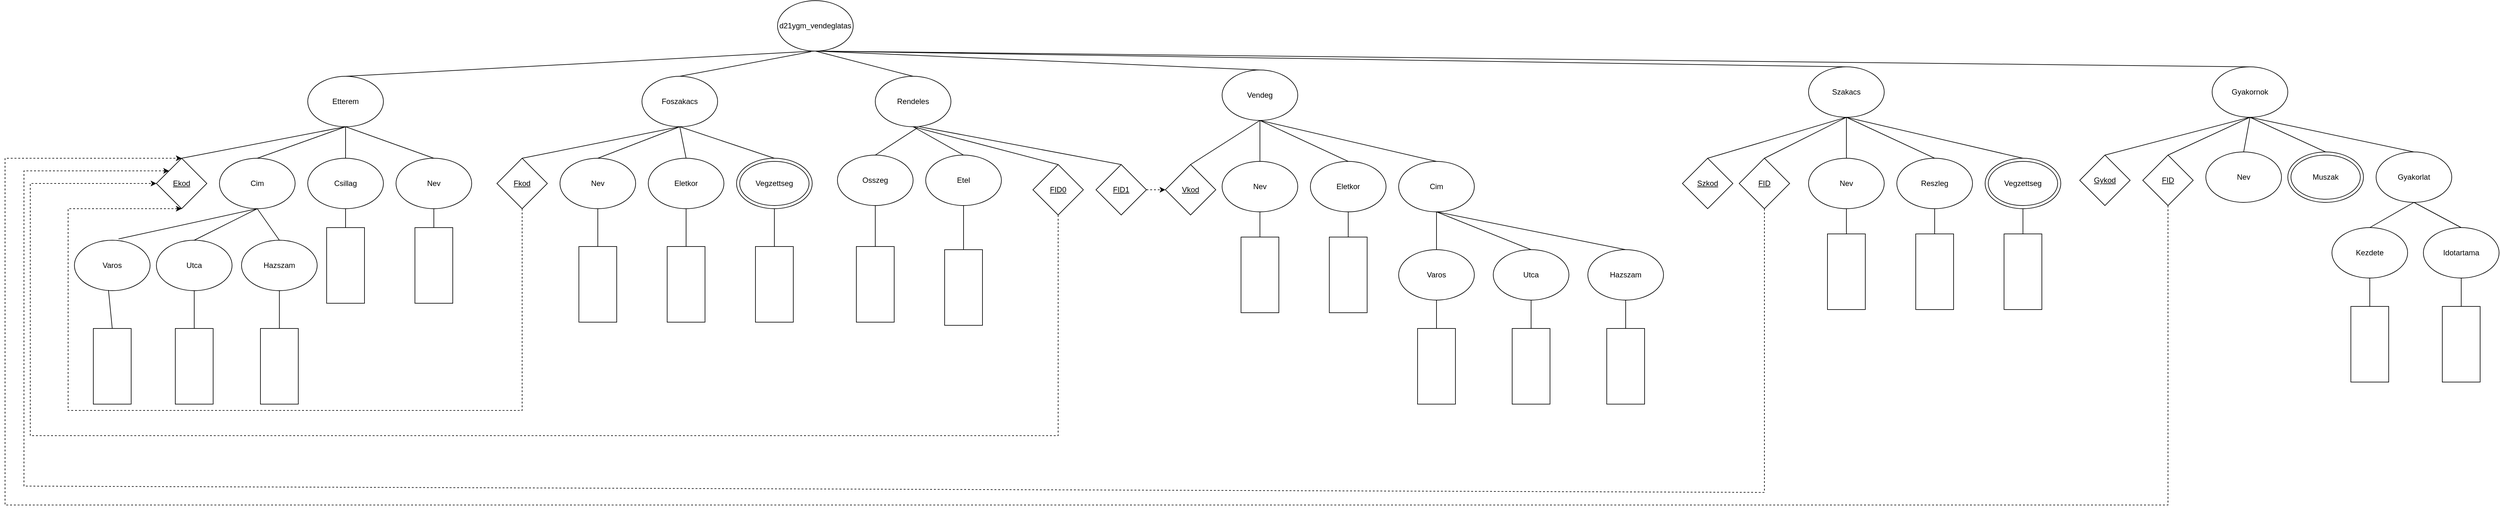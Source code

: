 <mxfile version="24.7.17">
  <diagram name="Page-1" id="-hGOwqBqokCXOAj7poSy">
    <mxGraphModel dx="3134" dy="790" grid="1" gridSize="10" guides="1" tooltips="1" connect="1" arrows="1" fold="1" page="1" pageScale="1" pageWidth="850" pageHeight="1100" math="0" shadow="0">
      <root>
        <mxCell id="0" />
        <mxCell id="1" parent="0" />
        <mxCell id="uE_kpz3LwTCmRZbU6Pz5-1" value="d21ygm_vendeglatas" style="ellipse;whiteSpace=wrap;html=1;" parent="1" vertex="1">
          <mxGeometry x="365" y="120" width="120" height="80" as="geometry" />
        </mxCell>
        <mxCell id="uE_kpz3LwTCmRZbU6Pz5-2" value="Etterem" style="ellipse;whiteSpace=wrap;html=1;" parent="1" vertex="1">
          <mxGeometry x="-380" y="240" width="120" height="80" as="geometry" />
        </mxCell>
        <mxCell id="uE_kpz3LwTCmRZbU6Pz5-3" value="Foszakacs" style="ellipse;whiteSpace=wrap;html=1;" parent="1" vertex="1">
          <mxGeometry x="150" y="240" width="120" height="80" as="geometry" />
        </mxCell>
        <mxCell id="uE_kpz3LwTCmRZbU6Pz5-4" value="Nev" style="ellipse;whiteSpace=wrap;html=1;" parent="1" vertex="1">
          <mxGeometry x="20" y="370" width="120" height="80" as="geometry" />
        </mxCell>
        <mxCell id="uE_kpz3LwTCmRZbU6Pz5-5" value="Eletkor" style="ellipse;whiteSpace=wrap;html=1;" parent="1" vertex="1">
          <mxGeometry x="160" y="370" width="120" height="80" as="geometry" />
        </mxCell>
        <mxCell id="uE_kpz3LwTCmRZbU6Pz5-6" value="" style="ellipse;whiteSpace=wrap;html=1;" parent="1" vertex="1">
          <mxGeometry x="300" y="370" width="120" height="80" as="geometry" />
        </mxCell>
        <mxCell id="uE_kpz3LwTCmRZbU6Pz5-7" value="&lt;div&gt;Fkod&lt;/div&gt;" style="rhombus;whiteSpace=wrap;html=1;fontStyle=4" parent="1" vertex="1">
          <mxGeometry x="-80" y="370" width="80" height="80" as="geometry" />
        </mxCell>
        <mxCell id="uE_kpz3LwTCmRZbU6Pz5-8" value="Vegzettseg" style="ellipse;whiteSpace=wrap;html=1;" parent="1" vertex="1">
          <mxGeometry x="305" y="375" width="110" height="70" as="geometry" />
        </mxCell>
        <mxCell id="uE_kpz3LwTCmRZbU6Pz5-10" value="" style="rounded=0;whiteSpace=wrap;html=1;direction=south;" parent="1" vertex="1">
          <mxGeometry x="50" y="510" width="60" height="120" as="geometry" />
        </mxCell>
        <mxCell id="uE_kpz3LwTCmRZbU6Pz5-11" value="" style="rounded=0;whiteSpace=wrap;html=1;direction=south;" parent="1" vertex="1">
          <mxGeometry x="190" y="510" width="60" height="120" as="geometry" />
        </mxCell>
        <mxCell id="uE_kpz3LwTCmRZbU6Pz5-12" value="" style="rounded=0;whiteSpace=wrap;html=1;direction=south;" parent="1" vertex="1">
          <mxGeometry x="330" y="510" width="60" height="120" as="geometry" />
        </mxCell>
        <mxCell id="uE_kpz3LwTCmRZbU6Pz5-13" value="Rendeles" style="ellipse;whiteSpace=wrap;html=1;" parent="1" vertex="1">
          <mxGeometry x="520" y="240" width="120" height="80" as="geometry" />
        </mxCell>
        <mxCell id="uE_kpz3LwTCmRZbU6Pz5-14" value="Osszeg" style="ellipse;whiteSpace=wrap;html=1;" parent="1" vertex="1">
          <mxGeometry x="460" y="365" width="120" height="80" as="geometry" />
        </mxCell>
        <mxCell id="uE_kpz3LwTCmRZbU6Pz5-15" value="FID0" style="rhombus;whiteSpace=wrap;html=1;fontStyle=4" parent="1" vertex="1">
          <mxGeometry x="770" y="380" width="80" height="80" as="geometry" />
        </mxCell>
        <mxCell id="uE_kpz3LwTCmRZbU6Pz5-16" value="FID1" style="rhombus;whiteSpace=wrap;html=1;fontStyle=4" parent="1" vertex="1">
          <mxGeometry x="870" y="380" width="80" height="80" as="geometry" />
        </mxCell>
        <mxCell id="uE_kpz3LwTCmRZbU6Pz5-17" value="Etel" style="ellipse;whiteSpace=wrap;html=1;" parent="1" vertex="1">
          <mxGeometry x="600" y="365" width="120" height="80" as="geometry" />
        </mxCell>
        <mxCell id="uE_kpz3LwTCmRZbU6Pz5-18" value="Vendeg" style="ellipse;whiteSpace=wrap;html=1;" parent="1" vertex="1">
          <mxGeometry x="1070" y="230" width="120" height="80" as="geometry" />
        </mxCell>
        <mxCell id="uE_kpz3LwTCmRZbU6Pz5-19" value="" style="rounded=0;whiteSpace=wrap;html=1;direction=south;" parent="1" vertex="1">
          <mxGeometry x="490" y="510" width="60" height="120" as="geometry" />
        </mxCell>
        <mxCell id="uE_kpz3LwTCmRZbU6Pz5-20" value="" style="rounded=0;whiteSpace=wrap;html=1;direction=south;" parent="1" vertex="1">
          <mxGeometry x="630" y="515" width="60" height="120" as="geometry" />
        </mxCell>
        <mxCell id="uE_kpz3LwTCmRZbU6Pz5-21" value="Nev" style="ellipse;whiteSpace=wrap;html=1;" parent="1" vertex="1">
          <mxGeometry x="-240" y="370" width="120" height="80" as="geometry" />
        </mxCell>
        <mxCell id="uE_kpz3LwTCmRZbU6Pz5-22" value="Csillag" style="ellipse;whiteSpace=wrap;html=1;" parent="1" vertex="1">
          <mxGeometry x="-380" y="370" width="120" height="80" as="geometry" />
        </mxCell>
        <mxCell id="uE_kpz3LwTCmRZbU6Pz5-23" value="Cim" style="ellipse;whiteSpace=wrap;html=1;" parent="1" vertex="1">
          <mxGeometry x="-520" y="370" width="120" height="80" as="geometry" />
        </mxCell>
        <mxCell id="uE_kpz3LwTCmRZbU6Pz5-25" value="Ekod" style="rhombus;whiteSpace=wrap;html=1;fontStyle=4" parent="1" vertex="1">
          <mxGeometry x="-620" y="370" width="80" height="80" as="geometry" />
        </mxCell>
        <mxCell id="uE_kpz3LwTCmRZbU6Pz5-26" value="" style="rounded=0;whiteSpace=wrap;html=1;direction=south;" parent="1" vertex="1">
          <mxGeometry x="-210" y="480" width="60" height="120" as="geometry" />
        </mxCell>
        <mxCell id="uE_kpz3LwTCmRZbU6Pz5-27" value="" style="rounded=0;whiteSpace=wrap;html=1;direction=south;" parent="1" vertex="1">
          <mxGeometry x="-350" y="480" width="60" height="120" as="geometry" />
        </mxCell>
        <mxCell id="uE_kpz3LwTCmRZbU6Pz5-28" value="Varos" style="ellipse;whiteSpace=wrap;html=1;" parent="1" vertex="1">
          <mxGeometry x="-750" y="500" width="120" height="80" as="geometry" />
        </mxCell>
        <mxCell id="uE_kpz3LwTCmRZbU6Pz5-29" value="Utca" style="ellipse;whiteSpace=wrap;html=1;" parent="1" vertex="1">
          <mxGeometry x="-620" y="500" width="120" height="80" as="geometry" />
        </mxCell>
        <mxCell id="uE_kpz3LwTCmRZbU6Pz5-30" value="Hazszam" style="ellipse;whiteSpace=wrap;html=1;" parent="1" vertex="1">
          <mxGeometry x="-485" y="500" width="120" height="80" as="geometry" />
        </mxCell>
        <mxCell id="uE_kpz3LwTCmRZbU6Pz5-31" value="" style="rounded=0;whiteSpace=wrap;html=1;direction=south;" parent="1" vertex="1">
          <mxGeometry x="-720" y="640" width="60" height="120" as="geometry" />
        </mxCell>
        <mxCell id="uE_kpz3LwTCmRZbU6Pz5-32" value="" style="rounded=0;whiteSpace=wrap;html=1;direction=south;" parent="1" vertex="1">
          <mxGeometry x="-590" y="640" width="60" height="120" as="geometry" />
        </mxCell>
        <mxCell id="uE_kpz3LwTCmRZbU6Pz5-33" value="" style="rounded=0;whiteSpace=wrap;html=1;direction=south;" parent="1" vertex="1">
          <mxGeometry x="-455" y="640" width="60" height="120" as="geometry" />
        </mxCell>
        <mxCell id="uE_kpz3LwTCmRZbU6Pz5-34" value="&lt;u&gt;Vkod&lt;/u&gt;" style="rhombus;whiteSpace=wrap;html=1;" parent="1" vertex="1">
          <mxGeometry x="980" y="380" width="80" height="80" as="geometry" />
        </mxCell>
        <mxCell id="uE_kpz3LwTCmRZbU6Pz5-35" value="Nev" style="ellipse;whiteSpace=wrap;html=1;" parent="1" vertex="1">
          <mxGeometry x="1070" y="375" width="120" height="80" as="geometry" />
        </mxCell>
        <mxCell id="uE_kpz3LwTCmRZbU6Pz5-36" value="Eletkor" style="ellipse;whiteSpace=wrap;html=1;" parent="1" vertex="1">
          <mxGeometry x="1210" y="375" width="120" height="80" as="geometry" />
        </mxCell>
        <mxCell id="uE_kpz3LwTCmRZbU6Pz5-37" value="Cim" style="ellipse;whiteSpace=wrap;html=1;" parent="1" vertex="1">
          <mxGeometry x="1350" y="375" width="120" height="80" as="geometry" />
        </mxCell>
        <mxCell id="uE_kpz3LwTCmRZbU6Pz5-38" value="" style="rounded=0;whiteSpace=wrap;html=1;direction=south;" parent="1" vertex="1">
          <mxGeometry x="1240" y="495" width="60" height="120" as="geometry" />
        </mxCell>
        <mxCell id="uE_kpz3LwTCmRZbU6Pz5-39" value="" style="rounded=0;whiteSpace=wrap;html=1;direction=south;" parent="1" vertex="1">
          <mxGeometry x="1100" y="495" width="60" height="120" as="geometry" />
        </mxCell>
        <mxCell id="uE_kpz3LwTCmRZbU6Pz5-40" value="Varos" style="ellipse;whiteSpace=wrap;html=1;" parent="1" vertex="1">
          <mxGeometry x="1350" y="515" width="120" height="80" as="geometry" />
        </mxCell>
        <mxCell id="uE_kpz3LwTCmRZbU6Pz5-41" value="Utca" style="ellipse;whiteSpace=wrap;html=1;" parent="1" vertex="1">
          <mxGeometry x="1500" y="515" width="120" height="80" as="geometry" />
        </mxCell>
        <mxCell id="uE_kpz3LwTCmRZbU6Pz5-42" value="Hazszam" style="ellipse;whiteSpace=wrap;html=1;" parent="1" vertex="1">
          <mxGeometry x="1650" y="515" width="120" height="80" as="geometry" />
        </mxCell>
        <mxCell id="uE_kpz3LwTCmRZbU6Pz5-43" value="" style="endArrow=classic;html=1;rounded=0;dashed=1;exitX=0.5;exitY=1;exitDx=0;exitDy=0;entryX=0;entryY=0.5;entryDx=0;entryDy=0;" parent="1" source="uE_kpz3LwTCmRZbU6Pz5-15" target="uE_kpz3LwTCmRZbU6Pz5-25" edge="1">
          <mxGeometry width="50" height="50" relative="1" as="geometry">
            <mxPoint x="810.71" y="380" as="sourcePoint" />
            <mxPoint x="-539.997" y="404.293" as="targetPoint" />
            <Array as="points">
              <mxPoint x="810" y="810" />
              <mxPoint x="750" y="810" />
              <mxPoint x="-820" y="810" />
              <mxPoint x="-820" y="410" />
            </Array>
          </mxGeometry>
        </mxCell>
        <mxCell id="uE_kpz3LwTCmRZbU6Pz5-48" value="" style="endArrow=classic;html=1;rounded=0;dashed=1;entryX=0;entryY=0.5;entryDx=0;entryDy=0;exitX=1;exitY=0.5;exitDx=0;exitDy=0;" parent="1" source="uE_kpz3LwTCmRZbU6Pz5-16" target="uE_kpz3LwTCmRZbU6Pz5-34" edge="1">
          <mxGeometry width="50" height="50" relative="1" as="geometry">
            <mxPoint x="1070" y="540" as="sourcePoint" />
            <mxPoint x="1120" y="490" as="targetPoint" />
          </mxGeometry>
        </mxCell>
        <mxCell id="uE_kpz3LwTCmRZbU6Pz5-49" value="" style="endArrow=none;html=1;rounded=0;entryX=0.442;entryY=1.013;entryDx=0;entryDy=0;entryPerimeter=0;exitX=0.5;exitY=0;exitDx=0;exitDy=0;" parent="1" source="uE_kpz3LwTCmRZbU6Pz5-3" target="uE_kpz3LwTCmRZbU6Pz5-1" edge="1">
          <mxGeometry width="50" height="50" relative="1" as="geometry">
            <mxPoint x="190" y="320" as="sourcePoint" />
            <mxPoint x="240" y="270" as="targetPoint" />
          </mxGeometry>
        </mxCell>
        <mxCell id="uE_kpz3LwTCmRZbU6Pz5-50" value="" style="endArrow=none;html=1;rounded=0;entryX=0.5;entryY=1;entryDx=0;entryDy=0;exitX=0.5;exitY=0;exitDx=0;exitDy=0;" parent="1" source="uE_kpz3LwTCmRZbU6Pz5-13" target="uE_kpz3LwTCmRZbU6Pz5-1" edge="1">
          <mxGeometry width="50" height="50" relative="1" as="geometry">
            <mxPoint x="190" y="320" as="sourcePoint" />
            <mxPoint x="240" y="270" as="targetPoint" />
          </mxGeometry>
        </mxCell>
        <mxCell id="uE_kpz3LwTCmRZbU6Pz5-51" value="" style="endArrow=none;html=1;rounded=0;entryX=0.5;entryY=1;entryDx=0;entryDy=0;exitX=0.5;exitY=0;exitDx=0;exitDy=0;" parent="1" source="uE_kpz3LwTCmRZbU6Pz5-2" target="uE_kpz3LwTCmRZbU6Pz5-1" edge="1">
          <mxGeometry width="50" height="50" relative="1" as="geometry">
            <mxPoint x="190" y="320" as="sourcePoint" />
            <mxPoint x="240" y="270" as="targetPoint" />
          </mxGeometry>
        </mxCell>
        <mxCell id="uE_kpz3LwTCmRZbU6Pz5-52" value="" style="endArrow=none;html=1;rounded=0;entryX=0.5;entryY=1;entryDx=0;entryDy=0;exitX=0.5;exitY=0;exitDx=0;exitDy=0;" parent="1" source="uE_kpz3LwTCmRZbU6Pz5-18" target="uE_kpz3LwTCmRZbU6Pz5-1" edge="1">
          <mxGeometry width="50" height="50" relative="1" as="geometry">
            <mxPoint x="190" y="320" as="sourcePoint" />
            <mxPoint x="240" y="270" as="targetPoint" />
          </mxGeometry>
        </mxCell>
        <mxCell id="uE_kpz3LwTCmRZbU6Pz5-53" value="" style="endArrow=none;html=1;rounded=0;entryX=0.567;entryY=1.013;entryDx=0;entryDy=0;entryPerimeter=0;exitX=0.5;exitY=0;exitDx=0;exitDy=0;" parent="1" source="uE_kpz3LwTCmRZbU6Pz5-14" target="uE_kpz3LwTCmRZbU6Pz5-13" edge="1">
          <mxGeometry width="50" height="50" relative="1" as="geometry">
            <mxPoint x="600" y="320" as="sourcePoint" />
            <mxPoint x="650" y="270" as="targetPoint" />
          </mxGeometry>
        </mxCell>
        <mxCell id="uE_kpz3LwTCmRZbU6Pz5-54" value="" style="endArrow=none;html=1;rounded=0;entryX=0.5;entryY=1;entryDx=0;entryDy=0;exitX=0.5;exitY=0;exitDx=0;exitDy=0;" parent="1" source="uE_kpz3LwTCmRZbU6Pz5-17" target="uE_kpz3LwTCmRZbU6Pz5-13" edge="1">
          <mxGeometry width="50" height="50" relative="1" as="geometry">
            <mxPoint x="600" y="320" as="sourcePoint" />
            <mxPoint x="650" y="270" as="targetPoint" />
          </mxGeometry>
        </mxCell>
        <mxCell id="uE_kpz3LwTCmRZbU6Pz5-55" value="" style="endArrow=none;html=1;rounded=0;entryX=0.5;entryY=0;entryDx=0;entryDy=0;exitX=0.5;exitY=1;exitDx=0;exitDy=0;" parent="1" source="uE_kpz3LwTCmRZbU6Pz5-13" target="uE_kpz3LwTCmRZbU6Pz5-15" edge="1">
          <mxGeometry width="50" height="50" relative="1" as="geometry">
            <mxPoint x="600" y="320" as="sourcePoint" />
            <mxPoint x="650" y="270" as="targetPoint" />
          </mxGeometry>
        </mxCell>
        <mxCell id="uE_kpz3LwTCmRZbU6Pz5-56" value="" style="endArrow=none;html=1;rounded=0;entryX=0.5;entryY=0;entryDx=0;entryDy=0;" parent="1" target="uE_kpz3LwTCmRZbU6Pz5-16" edge="1">
          <mxGeometry width="50" height="50" relative="1" as="geometry">
            <mxPoint x="590" y="320" as="sourcePoint" />
            <mxPoint x="650" y="270" as="targetPoint" />
          </mxGeometry>
        </mxCell>
        <mxCell id="uE_kpz3LwTCmRZbU6Pz5-57" value="" style="endArrow=none;html=1;rounded=0;entryX=0;entryY=0.5;entryDx=0;entryDy=0;exitX=0.5;exitY=1;exitDx=0;exitDy=0;" parent="1" source="uE_kpz3LwTCmRZbU6Pz5-14" target="uE_kpz3LwTCmRZbU6Pz5-19" edge="1">
          <mxGeometry width="50" height="50" relative="1" as="geometry">
            <mxPoint x="600" y="320" as="sourcePoint" />
            <mxPoint x="650" y="270" as="targetPoint" />
          </mxGeometry>
        </mxCell>
        <mxCell id="uE_kpz3LwTCmRZbU6Pz5-58" value="" style="endArrow=none;html=1;rounded=0;entryX=0;entryY=0.5;entryDx=0;entryDy=0;exitX=0.5;exitY=1;exitDx=0;exitDy=0;" parent="1" source="uE_kpz3LwTCmRZbU6Pz5-17" target="uE_kpz3LwTCmRZbU6Pz5-20" edge="1">
          <mxGeometry width="50" height="50" relative="1" as="geometry">
            <mxPoint x="600" y="320" as="sourcePoint" />
            <mxPoint x="650" y="270" as="targetPoint" />
          </mxGeometry>
        </mxCell>
        <mxCell id="uE_kpz3LwTCmRZbU6Pz5-59" value="" style="endArrow=none;html=1;rounded=0;entryX=0.5;entryY=1;entryDx=0;entryDy=0;exitX=0.5;exitY=0;exitDx=0;exitDy=0;" parent="1" source="uE_kpz3LwTCmRZbU6Pz5-35" target="uE_kpz3LwTCmRZbU6Pz5-18" edge="1">
          <mxGeometry width="50" height="50" relative="1" as="geometry">
            <mxPoint x="1300" y="320" as="sourcePoint" />
            <mxPoint x="1350" y="270" as="targetPoint" />
          </mxGeometry>
        </mxCell>
        <mxCell id="uE_kpz3LwTCmRZbU6Pz5-60" value="" style="endArrow=none;html=1;rounded=0;exitX=0.5;exitY=0;exitDx=0;exitDy=0;entryX=0.5;entryY=1;entryDx=0;entryDy=0;" parent="1" source="uE_kpz3LwTCmRZbU6Pz5-36" target="uE_kpz3LwTCmRZbU6Pz5-18" edge="1">
          <mxGeometry width="50" height="50" relative="1" as="geometry">
            <mxPoint x="1300" y="320" as="sourcePoint" />
            <mxPoint x="1350" y="270" as="targetPoint" />
          </mxGeometry>
        </mxCell>
        <mxCell id="uE_kpz3LwTCmRZbU6Pz5-61" value="" style="endArrow=none;html=1;rounded=0;exitX=0.5;exitY=0;exitDx=0;exitDy=0;" parent="1" source="uE_kpz3LwTCmRZbU6Pz5-37" edge="1">
          <mxGeometry width="50" height="50" relative="1" as="geometry">
            <mxPoint x="1300" y="320" as="sourcePoint" />
            <mxPoint x="1130" y="310" as="targetPoint" />
          </mxGeometry>
        </mxCell>
        <mxCell id="uE_kpz3LwTCmRZbU6Pz5-62" value="" style="endArrow=none;html=1;rounded=0;entryX=0.5;entryY=1;entryDx=0;entryDy=0;exitX=0;exitY=0.5;exitDx=0;exitDy=0;" parent="1" source="uE_kpz3LwTCmRZbU6Pz5-39" target="uE_kpz3LwTCmRZbU6Pz5-35" edge="1">
          <mxGeometry width="50" height="50" relative="1" as="geometry">
            <mxPoint x="1300" y="320" as="sourcePoint" />
            <mxPoint x="1350" y="270" as="targetPoint" />
          </mxGeometry>
        </mxCell>
        <mxCell id="uE_kpz3LwTCmRZbU6Pz5-64" value="" style="endArrow=none;html=1;rounded=0;entryX=0.5;entryY=1;entryDx=0;entryDy=0;exitX=0;exitY=0.5;exitDx=0;exitDy=0;" parent="1" source="uE_kpz3LwTCmRZbU6Pz5-38" target="uE_kpz3LwTCmRZbU6Pz5-36" edge="1">
          <mxGeometry width="50" height="50" relative="1" as="geometry">
            <mxPoint x="1300" y="320" as="sourcePoint" />
            <mxPoint x="1350" y="270" as="targetPoint" />
          </mxGeometry>
        </mxCell>
        <mxCell id="uE_kpz3LwTCmRZbU6Pz5-65" value="" style="endArrow=none;html=1;rounded=0;entryX=0.5;entryY=1;entryDx=0;entryDy=0;exitX=0.5;exitY=0;exitDx=0;exitDy=0;" parent="1" source="uE_kpz3LwTCmRZbU6Pz5-40" target="uE_kpz3LwTCmRZbU6Pz5-37" edge="1">
          <mxGeometry width="50" height="50" relative="1" as="geometry">
            <mxPoint x="1300" y="320" as="sourcePoint" />
            <mxPoint x="1350" y="270" as="targetPoint" />
          </mxGeometry>
        </mxCell>
        <mxCell id="uE_kpz3LwTCmRZbU6Pz5-66" value="" style="endArrow=none;html=1;rounded=0;entryX=0.5;entryY=1;entryDx=0;entryDy=0;exitX=0.5;exitY=0;exitDx=0;exitDy=0;" parent="1" source="uE_kpz3LwTCmRZbU6Pz5-41" target="uE_kpz3LwTCmRZbU6Pz5-37" edge="1">
          <mxGeometry width="50" height="50" relative="1" as="geometry">
            <mxPoint x="1300" y="320" as="sourcePoint" />
            <mxPoint x="1350" y="270" as="targetPoint" />
          </mxGeometry>
        </mxCell>
        <mxCell id="uE_kpz3LwTCmRZbU6Pz5-67" value="" style="endArrow=none;html=1;rounded=0;entryX=0.5;entryY=1;entryDx=0;entryDy=0;exitX=0.5;exitY=0;exitDx=0;exitDy=0;" parent="1" source="uE_kpz3LwTCmRZbU6Pz5-42" target="uE_kpz3LwTCmRZbU6Pz5-37" edge="1">
          <mxGeometry width="50" height="50" relative="1" as="geometry">
            <mxPoint x="1300" y="320" as="sourcePoint" />
            <mxPoint x="1350" y="270" as="targetPoint" />
          </mxGeometry>
        </mxCell>
        <mxCell id="uE_kpz3LwTCmRZbU6Pz5-68" value="" style="endArrow=none;html=1;rounded=0;entryX=0.5;entryY=1;entryDx=0;entryDy=0;exitX=0.5;exitY=0;exitDx=0;exitDy=0;" parent="1" source="uE_kpz3LwTCmRZbU6Pz5-34" target="uE_kpz3LwTCmRZbU6Pz5-18" edge="1">
          <mxGeometry width="50" height="50" relative="1" as="geometry">
            <mxPoint x="1300" y="640" as="sourcePoint" />
            <mxPoint x="1350" y="590" as="targetPoint" />
          </mxGeometry>
        </mxCell>
        <mxCell id="uE_kpz3LwTCmRZbU6Pz5-69" value="" style="rounded=0;whiteSpace=wrap;html=1;direction=south;" parent="1" vertex="1">
          <mxGeometry x="1380" y="640" width="60" height="120" as="geometry" />
        </mxCell>
        <mxCell id="uE_kpz3LwTCmRZbU6Pz5-70" value="" style="rounded=0;whiteSpace=wrap;html=1;direction=south;" parent="1" vertex="1">
          <mxGeometry x="1530" y="640" width="60" height="120" as="geometry" />
        </mxCell>
        <mxCell id="uE_kpz3LwTCmRZbU6Pz5-71" value="" style="rounded=0;whiteSpace=wrap;html=1;direction=south;" parent="1" vertex="1">
          <mxGeometry x="1680" y="640" width="60" height="120" as="geometry" />
        </mxCell>
        <mxCell id="uE_kpz3LwTCmRZbU6Pz5-72" value="" style="endArrow=none;html=1;rounded=0;entryX=0.5;entryY=1;entryDx=0;entryDy=0;exitX=0;exitY=0.5;exitDx=0;exitDy=0;" parent="1" source="uE_kpz3LwTCmRZbU6Pz5-69" target="uE_kpz3LwTCmRZbU6Pz5-40" edge="1">
          <mxGeometry width="50" height="50" relative="1" as="geometry">
            <mxPoint x="1300" y="640" as="sourcePoint" />
            <mxPoint x="1350" y="590" as="targetPoint" />
          </mxGeometry>
        </mxCell>
        <mxCell id="uE_kpz3LwTCmRZbU6Pz5-73" value="" style="endArrow=none;html=1;rounded=0;entryX=0.5;entryY=1;entryDx=0;entryDy=0;exitX=0;exitY=0.5;exitDx=0;exitDy=0;" parent="1" source="uE_kpz3LwTCmRZbU6Pz5-70" target="uE_kpz3LwTCmRZbU6Pz5-41" edge="1">
          <mxGeometry width="50" height="50" relative="1" as="geometry">
            <mxPoint x="1300" y="640" as="sourcePoint" />
            <mxPoint x="1350" y="590" as="targetPoint" />
          </mxGeometry>
        </mxCell>
        <mxCell id="uE_kpz3LwTCmRZbU6Pz5-74" value="" style="endArrow=none;html=1;rounded=0;entryX=0.5;entryY=1;entryDx=0;entryDy=0;exitX=0;exitY=0.5;exitDx=0;exitDy=0;" parent="1" source="uE_kpz3LwTCmRZbU6Pz5-71" target="uE_kpz3LwTCmRZbU6Pz5-42" edge="1">
          <mxGeometry width="50" height="50" relative="1" as="geometry">
            <mxPoint x="1300" y="640" as="sourcePoint" />
            <mxPoint x="1350" y="590" as="targetPoint" />
          </mxGeometry>
        </mxCell>
        <mxCell id="uE_kpz3LwTCmRZbU6Pz5-75" value="" style="endArrow=none;html=1;rounded=0;entryX=0.5;entryY=1;entryDx=0;entryDy=0;exitX=0.5;exitY=0;exitDx=0;exitDy=0;" parent="1" source="uE_kpz3LwTCmRZbU6Pz5-5" target="uE_kpz3LwTCmRZbU6Pz5-3" edge="1">
          <mxGeometry width="50" height="50" relative="1" as="geometry">
            <mxPoint x="160" y="570" as="sourcePoint" />
            <mxPoint x="210" y="520" as="targetPoint" />
          </mxGeometry>
        </mxCell>
        <mxCell id="uE_kpz3LwTCmRZbU6Pz5-76" value="" style="endArrow=none;html=1;rounded=0;entryX=0.5;entryY=1;entryDx=0;entryDy=0;exitX=0.5;exitY=0;exitDx=0;exitDy=0;" parent="1" source="uE_kpz3LwTCmRZbU6Pz5-4" target="uE_kpz3LwTCmRZbU6Pz5-3" edge="1">
          <mxGeometry width="50" height="50" relative="1" as="geometry">
            <mxPoint x="160" y="570" as="sourcePoint" />
            <mxPoint x="210" y="520" as="targetPoint" />
          </mxGeometry>
        </mxCell>
        <mxCell id="uE_kpz3LwTCmRZbU6Pz5-77" value="" style="endArrow=none;html=1;rounded=0;entryX=0.5;entryY=1;entryDx=0;entryDy=0;exitX=0.5;exitY=0;exitDx=0;exitDy=0;" parent="1" source="uE_kpz3LwTCmRZbU6Pz5-7" target="uE_kpz3LwTCmRZbU6Pz5-3" edge="1">
          <mxGeometry width="50" height="50" relative="1" as="geometry">
            <mxPoint x="160" y="570" as="sourcePoint" />
            <mxPoint x="210" y="520" as="targetPoint" />
          </mxGeometry>
        </mxCell>
        <mxCell id="uE_kpz3LwTCmRZbU6Pz5-78" value="" style="endArrow=none;html=1;rounded=0;exitX=0.5;exitY=0;exitDx=0;exitDy=0;" parent="1" source="uE_kpz3LwTCmRZbU6Pz5-6" edge="1">
          <mxGeometry width="50" height="50" relative="1" as="geometry">
            <mxPoint x="160" y="570" as="sourcePoint" />
            <mxPoint x="210" y="320" as="targetPoint" />
          </mxGeometry>
        </mxCell>
        <mxCell id="uE_kpz3LwTCmRZbU6Pz5-79" value="" style="endArrow=none;html=1;rounded=0;entryX=0.5;entryY=1;entryDx=0;entryDy=0;exitX=0;exitY=0.5;exitDx=0;exitDy=0;" parent="1" source="uE_kpz3LwTCmRZbU6Pz5-10" target="uE_kpz3LwTCmRZbU6Pz5-4" edge="1">
          <mxGeometry width="50" height="50" relative="1" as="geometry">
            <mxPoint x="160" y="570" as="sourcePoint" />
            <mxPoint x="210" y="520" as="targetPoint" />
          </mxGeometry>
        </mxCell>
        <mxCell id="uE_kpz3LwTCmRZbU6Pz5-80" value="" style="endArrow=none;html=1;rounded=0;entryX=0.5;entryY=1;entryDx=0;entryDy=0;exitX=0;exitY=0.5;exitDx=0;exitDy=0;" parent="1" source="uE_kpz3LwTCmRZbU6Pz5-11" target="uE_kpz3LwTCmRZbU6Pz5-5" edge="1">
          <mxGeometry width="50" height="50" relative="1" as="geometry">
            <mxPoint x="160" y="570" as="sourcePoint" />
            <mxPoint x="210" y="520" as="targetPoint" />
          </mxGeometry>
        </mxCell>
        <mxCell id="uE_kpz3LwTCmRZbU6Pz5-81" value="" style="endArrow=none;html=1;rounded=0;entryX=0.5;entryY=1;entryDx=0;entryDy=0;exitX=0;exitY=0.5;exitDx=0;exitDy=0;" parent="1" source="uE_kpz3LwTCmRZbU6Pz5-12" target="uE_kpz3LwTCmRZbU6Pz5-6" edge="1">
          <mxGeometry width="50" height="50" relative="1" as="geometry">
            <mxPoint x="160" y="570" as="sourcePoint" />
            <mxPoint x="210" y="520" as="targetPoint" />
          </mxGeometry>
        </mxCell>
        <mxCell id="uE_kpz3LwTCmRZbU6Pz5-82" value="" style="endArrow=none;html=1;rounded=0;entryX=0.5;entryY=1;entryDx=0;entryDy=0;exitX=0.5;exitY=0;exitDx=0;exitDy=0;" parent="1" source="uE_kpz3LwTCmRZbU6Pz5-23" target="uE_kpz3LwTCmRZbU6Pz5-2" edge="1">
          <mxGeometry width="50" height="50" relative="1" as="geometry">
            <mxPoint x="-430" y="570" as="sourcePoint" />
            <mxPoint x="-380" y="520" as="targetPoint" />
          </mxGeometry>
        </mxCell>
        <mxCell id="uE_kpz3LwTCmRZbU6Pz5-83" value="" style="endArrow=none;html=1;rounded=0;exitX=0.5;exitY=0;exitDx=0;exitDy=0;" parent="1" source="uE_kpz3LwTCmRZbU6Pz5-22" edge="1">
          <mxGeometry width="50" height="50" relative="1" as="geometry">
            <mxPoint x="-430" y="570" as="sourcePoint" />
            <mxPoint x="-320" y="320" as="targetPoint" />
          </mxGeometry>
        </mxCell>
        <mxCell id="uE_kpz3LwTCmRZbU6Pz5-84" value="" style="endArrow=none;html=1;rounded=0;entryX=0.5;entryY=1;entryDx=0;entryDy=0;exitX=0.5;exitY=0;exitDx=0;exitDy=0;" parent="1" source="uE_kpz3LwTCmRZbU6Pz5-30" target="uE_kpz3LwTCmRZbU6Pz5-23" edge="1">
          <mxGeometry width="50" height="50" relative="1" as="geometry">
            <mxPoint x="-430" y="570" as="sourcePoint" />
            <mxPoint x="-380" y="520" as="targetPoint" />
          </mxGeometry>
        </mxCell>
        <mxCell id="uE_kpz3LwTCmRZbU6Pz5-85" value="" style="endArrow=none;html=1;rounded=0;entryX=0.5;entryY=1;entryDx=0;entryDy=0;exitX=0.5;exitY=0;exitDx=0;exitDy=0;" parent="1" source="uE_kpz3LwTCmRZbU6Pz5-29" target="uE_kpz3LwTCmRZbU6Pz5-23" edge="1">
          <mxGeometry width="50" height="50" relative="1" as="geometry">
            <mxPoint x="-430" y="570" as="sourcePoint" />
            <mxPoint x="-380" y="520" as="targetPoint" />
          </mxGeometry>
        </mxCell>
        <mxCell id="uE_kpz3LwTCmRZbU6Pz5-86" value="" style="endArrow=none;html=1;rounded=0;entryX=0.5;entryY=1;entryDx=0;entryDy=0;exitX=0.583;exitY=-0.025;exitDx=0;exitDy=0;exitPerimeter=0;" parent="1" source="uE_kpz3LwTCmRZbU6Pz5-28" target="uE_kpz3LwTCmRZbU6Pz5-23" edge="1">
          <mxGeometry width="50" height="50" relative="1" as="geometry">
            <mxPoint x="-430" y="560" as="sourcePoint" />
            <mxPoint x="-380" y="510" as="targetPoint" />
          </mxGeometry>
        </mxCell>
        <mxCell id="uE_kpz3LwTCmRZbU6Pz5-87" value="" style="endArrow=none;html=1;rounded=0;exitX=0.5;exitY=1;exitDx=0;exitDy=0;entryX=0;entryY=0.5;entryDx=0;entryDy=0;" parent="1" source="uE_kpz3LwTCmRZbU6Pz5-29" target="uE_kpz3LwTCmRZbU6Pz5-32" edge="1">
          <mxGeometry width="50" height="50" relative="1" as="geometry">
            <mxPoint x="-460" y="560" as="sourcePoint" />
            <mxPoint x="-410" y="510" as="targetPoint" />
          </mxGeometry>
        </mxCell>
        <mxCell id="uE_kpz3LwTCmRZbU6Pz5-88" value="" style="endArrow=none;html=1;rounded=0;entryX=0.45;entryY=0.988;entryDx=0;entryDy=0;entryPerimeter=0;exitX=0;exitY=0.5;exitDx=0;exitDy=0;" parent="1" source="uE_kpz3LwTCmRZbU6Pz5-31" target="uE_kpz3LwTCmRZbU6Pz5-28" edge="1">
          <mxGeometry width="50" height="50" relative="1" as="geometry">
            <mxPoint x="-460" y="560" as="sourcePoint" />
            <mxPoint x="-410" y="510" as="targetPoint" />
          </mxGeometry>
        </mxCell>
        <mxCell id="uE_kpz3LwTCmRZbU6Pz5-89" value="" style="endArrow=none;html=1;rounded=0;entryX=0.5;entryY=1;entryDx=0;entryDy=0;exitX=0;exitY=0.5;exitDx=0;exitDy=0;" parent="1" source="uE_kpz3LwTCmRZbU6Pz5-33" target="uE_kpz3LwTCmRZbU6Pz5-30" edge="1">
          <mxGeometry width="50" height="50" relative="1" as="geometry">
            <mxPoint x="-460" y="560" as="sourcePoint" />
            <mxPoint x="-410" y="510" as="targetPoint" />
          </mxGeometry>
        </mxCell>
        <mxCell id="uE_kpz3LwTCmRZbU6Pz5-90" value="" style="endArrow=none;html=1;rounded=0;entryX=0.5;entryY=1;entryDx=0;entryDy=0;exitX=0;exitY=0.5;exitDx=0;exitDy=0;" parent="1" source="uE_kpz3LwTCmRZbU6Pz5-27" target="uE_kpz3LwTCmRZbU6Pz5-22" edge="1">
          <mxGeometry width="50" height="50" relative="1" as="geometry">
            <mxPoint x="-460" y="560" as="sourcePoint" />
            <mxPoint x="-410" y="510" as="targetPoint" />
          </mxGeometry>
        </mxCell>
        <mxCell id="uE_kpz3LwTCmRZbU6Pz5-91" value="" style="endArrow=none;html=1;rounded=0;entryX=0.5;entryY=1;entryDx=0;entryDy=0;exitX=0;exitY=0.5;exitDx=0;exitDy=0;" parent="1" source="uE_kpz3LwTCmRZbU6Pz5-26" target="uE_kpz3LwTCmRZbU6Pz5-21" edge="1">
          <mxGeometry width="50" height="50" relative="1" as="geometry">
            <mxPoint x="-460" y="560" as="sourcePoint" />
            <mxPoint x="-410" y="510" as="targetPoint" />
          </mxGeometry>
        </mxCell>
        <mxCell id="uE_kpz3LwTCmRZbU6Pz5-92" value="" style="endArrow=none;html=1;rounded=0;exitX=0.5;exitY=0;exitDx=0;exitDy=0;" parent="1" source="uE_kpz3LwTCmRZbU6Pz5-21" edge="1">
          <mxGeometry width="50" height="50" relative="1" as="geometry">
            <mxPoint x="-460" y="560" as="sourcePoint" />
            <mxPoint x="-320" y="320" as="targetPoint" />
          </mxGeometry>
        </mxCell>
        <mxCell id="uE_kpz3LwTCmRZbU6Pz5-96" value="" style="endArrow=none;html=1;rounded=0;entryX=0.5;entryY=1;entryDx=0;entryDy=0;exitX=0.5;exitY=0;exitDx=0;exitDy=0;" parent="1" source="uE_kpz3LwTCmRZbU6Pz5-25" target="uE_kpz3LwTCmRZbU6Pz5-2" edge="1">
          <mxGeometry width="50" height="50" relative="1" as="geometry">
            <mxPoint x="-460" y="560" as="sourcePoint" />
            <mxPoint x="-410" y="510" as="targetPoint" />
          </mxGeometry>
        </mxCell>
        <mxCell id="uE_kpz3LwTCmRZbU6Pz5-97" value="" style="endArrow=classic;html=1;rounded=0;entryX=0.5;entryY=1;entryDx=0;entryDy=0;exitX=0.5;exitY=1;exitDx=0;exitDy=0;dashed=1;" parent="1" source="uE_kpz3LwTCmRZbU6Pz5-7" target="uE_kpz3LwTCmRZbU6Pz5-25" edge="1">
          <mxGeometry width="50" height="50" relative="1" as="geometry">
            <mxPoint x="-310" y="560" as="sourcePoint" />
            <mxPoint x="-260" y="510" as="targetPoint" />
            <Array as="points">
              <mxPoint x="-40" y="770" />
              <mxPoint x="-760" y="770" />
              <mxPoint x="-760" y="450" />
            </Array>
          </mxGeometry>
        </mxCell>
        <mxCell id="uE_kpz3LwTCmRZbU6Pz5-98" value="Szakacs" style="ellipse;whiteSpace=wrap;html=1;" parent="1" vertex="1">
          <mxGeometry x="2000" y="225" width="120" height="80" as="geometry" />
        </mxCell>
        <mxCell id="uE_kpz3LwTCmRZbU6Pz5-99" value="&lt;div&gt;Gyakornok&lt;/div&gt;" style="ellipse;whiteSpace=wrap;html=1;" parent="1" vertex="1">
          <mxGeometry x="2640" y="225" width="120" height="80" as="geometry" />
        </mxCell>
        <mxCell id="uE_kpz3LwTCmRZbU6Pz5-100" value="Szkod" style="rhombus;whiteSpace=wrap;html=1;fontStyle=4" parent="1" vertex="1">
          <mxGeometry x="1800" y="370" width="80" height="80" as="geometry" />
        </mxCell>
        <mxCell id="uE_kpz3LwTCmRZbU6Pz5-101" value="FID" style="rhombus;whiteSpace=wrap;html=1;fontStyle=4" parent="1" vertex="1">
          <mxGeometry x="1890" y="370" width="80" height="80" as="geometry" />
        </mxCell>
        <mxCell id="uE_kpz3LwTCmRZbU6Pz5-102" value="Gykod" style="rhombus;whiteSpace=wrap;html=1;fontStyle=4" parent="1" vertex="1">
          <mxGeometry x="2430" y="365" width="80" height="80" as="geometry" />
        </mxCell>
        <mxCell id="uE_kpz3LwTCmRZbU6Pz5-103" value="&lt;div&gt;FID&lt;/div&gt;" style="rhombus;whiteSpace=wrap;html=1;fontStyle=4" parent="1" vertex="1">
          <mxGeometry x="2530" y="365" width="80" height="80" as="geometry" />
        </mxCell>
        <mxCell id="uE_kpz3LwTCmRZbU6Pz5-104" value="Nev" style="ellipse;whiteSpace=wrap;html=1;" parent="1" vertex="1">
          <mxGeometry x="2000" y="370" width="120" height="80" as="geometry" />
        </mxCell>
        <mxCell id="uE_kpz3LwTCmRZbU6Pz5-105" value="Reszleg" style="ellipse;whiteSpace=wrap;html=1;" parent="1" vertex="1">
          <mxGeometry x="2140" y="370" width="120" height="80" as="geometry" />
        </mxCell>
        <mxCell id="uE_kpz3LwTCmRZbU6Pz5-106" value="" style="rounded=0;whiteSpace=wrap;html=1;rotation=0;direction=south;" parent="1" vertex="1">
          <mxGeometry x="2030" y="490" width="60" height="120" as="geometry" />
        </mxCell>
        <mxCell id="uE_kpz3LwTCmRZbU6Pz5-107" value="" style="rounded=0;whiteSpace=wrap;html=1;direction=south;" parent="1" vertex="1">
          <mxGeometry x="2170" y="490" width="60" height="120" as="geometry" />
        </mxCell>
        <mxCell id="uE_kpz3LwTCmRZbU6Pz5-108" value="" style="ellipse;whiteSpace=wrap;html=1;" parent="1" vertex="1">
          <mxGeometry x="2280" y="370" width="120" height="80" as="geometry" />
        </mxCell>
        <mxCell id="uE_kpz3LwTCmRZbU6Pz5-109" value="Vegzettseg" style="ellipse;whiteSpace=wrap;html=1;" parent="1" vertex="1">
          <mxGeometry x="2285" y="375" width="110" height="70" as="geometry" />
        </mxCell>
        <mxCell id="uE_kpz3LwTCmRZbU6Pz5-110" value="" style="rounded=0;whiteSpace=wrap;html=1;direction=south;" parent="1" vertex="1">
          <mxGeometry x="2310" y="490" width="60" height="120" as="geometry" />
        </mxCell>
        <mxCell id="uE_kpz3LwTCmRZbU6Pz5-111" value="" style="endArrow=none;html=1;rounded=0;entryX=0.5;entryY=1;entryDx=0;entryDy=0;exitX=0.5;exitY=0;exitDx=0;exitDy=0;" parent="1" source="uE_kpz3LwTCmRZbU6Pz5-104" target="uE_kpz3LwTCmRZbU6Pz5-98" edge="1">
          <mxGeometry width="50" height="50" relative="1" as="geometry">
            <mxPoint x="2280" y="560" as="sourcePoint" />
            <mxPoint x="2330" y="510" as="targetPoint" />
          </mxGeometry>
        </mxCell>
        <mxCell id="uE_kpz3LwTCmRZbU6Pz5-112" value="" style="endArrow=none;html=1;rounded=0;entryX=0.5;entryY=1;entryDx=0;entryDy=0;exitX=0.5;exitY=0;exitDx=0;exitDy=0;" parent="1" source="uE_kpz3LwTCmRZbU6Pz5-105" target="uE_kpz3LwTCmRZbU6Pz5-98" edge="1">
          <mxGeometry width="50" height="50" relative="1" as="geometry">
            <mxPoint x="2280" y="560" as="sourcePoint" />
            <mxPoint x="2330" y="510" as="targetPoint" />
          </mxGeometry>
        </mxCell>
        <mxCell id="uE_kpz3LwTCmRZbU6Pz5-113" value="" style="endArrow=none;html=1;rounded=0;entryX=0.5;entryY=1;entryDx=0;entryDy=0;exitX=0.5;exitY=0;exitDx=0;exitDy=0;" parent="1" source="uE_kpz3LwTCmRZbU6Pz5-108" target="uE_kpz3LwTCmRZbU6Pz5-98" edge="1">
          <mxGeometry width="50" height="50" relative="1" as="geometry">
            <mxPoint x="2280" y="560" as="sourcePoint" />
            <mxPoint x="2330" y="510" as="targetPoint" />
          </mxGeometry>
        </mxCell>
        <mxCell id="uE_kpz3LwTCmRZbU6Pz5-114" value="" style="endArrow=none;html=1;rounded=0;entryX=0.5;entryY=1;entryDx=0;entryDy=0;exitX=0;exitY=0.5;exitDx=0;exitDy=0;" parent="1" source="uE_kpz3LwTCmRZbU6Pz5-110" target="uE_kpz3LwTCmRZbU6Pz5-108" edge="1">
          <mxGeometry width="50" height="50" relative="1" as="geometry">
            <mxPoint x="2280" y="560" as="sourcePoint" />
            <mxPoint x="2330" y="510" as="targetPoint" />
          </mxGeometry>
        </mxCell>
        <mxCell id="uE_kpz3LwTCmRZbU6Pz5-115" value="" style="endArrow=none;html=1;rounded=0;entryX=0.5;entryY=1;entryDx=0;entryDy=0;exitX=0;exitY=0.5;exitDx=0;exitDy=0;" parent="1" source="uE_kpz3LwTCmRZbU6Pz5-107" target="uE_kpz3LwTCmRZbU6Pz5-105" edge="1">
          <mxGeometry width="50" height="50" relative="1" as="geometry">
            <mxPoint x="2280" y="560" as="sourcePoint" />
            <mxPoint x="2330" y="510" as="targetPoint" />
          </mxGeometry>
        </mxCell>
        <mxCell id="uE_kpz3LwTCmRZbU6Pz5-116" value="" style="endArrow=none;html=1;rounded=0;entryX=0.5;entryY=1;entryDx=0;entryDy=0;exitX=0;exitY=0.5;exitDx=0;exitDy=0;" parent="1" source="uE_kpz3LwTCmRZbU6Pz5-106" target="uE_kpz3LwTCmRZbU6Pz5-104" edge="1">
          <mxGeometry width="50" height="50" relative="1" as="geometry">
            <mxPoint x="2280" y="560" as="sourcePoint" />
            <mxPoint x="2330" y="510" as="targetPoint" />
          </mxGeometry>
        </mxCell>
        <mxCell id="uE_kpz3LwTCmRZbU6Pz5-117" value="" style="endArrow=none;html=1;rounded=0;entryX=0.5;entryY=1;entryDx=0;entryDy=0;exitX=0.5;exitY=0;exitDx=0;exitDy=0;" parent="1" source="uE_kpz3LwTCmRZbU6Pz5-100" target="uE_kpz3LwTCmRZbU6Pz5-98" edge="1">
          <mxGeometry width="50" height="50" relative="1" as="geometry">
            <mxPoint x="2280" y="560" as="sourcePoint" />
            <mxPoint x="2330" y="510" as="targetPoint" />
          </mxGeometry>
        </mxCell>
        <mxCell id="uE_kpz3LwTCmRZbU6Pz5-118" value="" style="endArrow=none;html=1;rounded=0;entryX=0.5;entryY=1;entryDx=0;entryDy=0;exitX=0.5;exitY=0;exitDx=0;exitDy=0;" parent="1" source="uE_kpz3LwTCmRZbU6Pz5-101" target="uE_kpz3LwTCmRZbU6Pz5-98" edge="1">
          <mxGeometry width="50" height="50" relative="1" as="geometry">
            <mxPoint x="2280" y="560" as="sourcePoint" />
            <mxPoint x="2330" y="510" as="targetPoint" />
          </mxGeometry>
        </mxCell>
        <mxCell id="uE_kpz3LwTCmRZbU6Pz5-119" value="" style="endArrow=classic;html=1;rounded=0;exitX=0.5;exitY=1;exitDx=0;exitDy=0;entryX=0;entryY=0;entryDx=0;entryDy=0;dashed=1;" parent="1" source="uE_kpz3LwTCmRZbU6Pz5-101" target="uE_kpz3LwTCmRZbU6Pz5-25" edge="1">
          <mxGeometry width="50" height="50" relative="1" as="geometry">
            <mxPoint x="2280" y="560" as="sourcePoint" />
            <mxPoint x="2330" y="510" as="targetPoint" />
            <Array as="points">
              <mxPoint x="1930" y="900" />
              <mxPoint x="-830" y="890" />
              <mxPoint x="-830" y="390" />
            </Array>
          </mxGeometry>
        </mxCell>
        <mxCell id="aIcNWL9DeYeGJOgudKNP-1" value="" style="endArrow=none;html=1;rounded=0;exitX=0.5;exitY=1;exitDx=0;exitDy=0;entryX=0.5;entryY=0;entryDx=0;entryDy=0;" edge="1" parent="1" source="uE_kpz3LwTCmRZbU6Pz5-1" target="uE_kpz3LwTCmRZbU6Pz5-98">
          <mxGeometry width="50" height="50" relative="1" as="geometry">
            <mxPoint x="520" y="370" as="sourcePoint" />
            <mxPoint x="570" y="320" as="targetPoint" />
          </mxGeometry>
        </mxCell>
        <mxCell id="aIcNWL9DeYeGJOgudKNP-2" value="" style="endArrow=none;html=1;rounded=0;exitX=0.5;exitY=1;exitDx=0;exitDy=0;entryX=0.5;entryY=0;entryDx=0;entryDy=0;" edge="1" parent="1" source="uE_kpz3LwTCmRZbU6Pz5-1" target="uE_kpz3LwTCmRZbU6Pz5-99">
          <mxGeometry width="50" height="50" relative="1" as="geometry">
            <mxPoint x="760" y="370" as="sourcePoint" />
            <mxPoint x="810" y="320" as="targetPoint" />
          </mxGeometry>
        </mxCell>
        <mxCell id="aIcNWL9DeYeGJOgudKNP-3" value="" style="endArrow=none;html=1;rounded=0;exitX=0.5;exitY=0;exitDx=0;exitDy=0;entryX=0.5;entryY=1;entryDx=0;entryDy=0;" edge="1" parent="1" source="uE_kpz3LwTCmRZbU6Pz5-102" target="uE_kpz3LwTCmRZbU6Pz5-99">
          <mxGeometry width="50" height="50" relative="1" as="geometry">
            <mxPoint x="2450" y="370" as="sourcePoint" />
            <mxPoint x="2500" y="320" as="targetPoint" />
          </mxGeometry>
        </mxCell>
        <mxCell id="aIcNWL9DeYeGJOgudKNP-4" value="" style="endArrow=none;html=1;rounded=0;entryX=0.5;entryY=1;entryDx=0;entryDy=0;exitX=0.5;exitY=0;exitDx=0;exitDy=0;" edge="1" parent="1" source="uE_kpz3LwTCmRZbU6Pz5-103" target="uE_kpz3LwTCmRZbU6Pz5-99">
          <mxGeometry width="50" height="50" relative="1" as="geometry">
            <mxPoint x="2450" y="370" as="sourcePoint" />
            <mxPoint x="2500" y="320" as="targetPoint" />
          </mxGeometry>
        </mxCell>
        <mxCell id="aIcNWL9DeYeGJOgudKNP-5" value="&lt;div&gt;Nev&lt;/div&gt;" style="ellipse;whiteSpace=wrap;html=1;" vertex="1" parent="1">
          <mxGeometry x="2630" y="360" width="120" height="80" as="geometry" />
        </mxCell>
        <mxCell id="aIcNWL9DeYeGJOgudKNP-6" value="" style="ellipse;whiteSpace=wrap;html=1;" vertex="1" parent="1">
          <mxGeometry x="2760" y="360" width="120" height="80" as="geometry" />
        </mxCell>
        <mxCell id="aIcNWL9DeYeGJOgudKNP-7" value="Muszak" style="ellipse;whiteSpace=wrap;html=1;" vertex="1" parent="1">
          <mxGeometry x="2765" y="365" width="110" height="70" as="geometry" />
        </mxCell>
        <mxCell id="aIcNWL9DeYeGJOgudKNP-9" value="Gyakorlat" style="ellipse;whiteSpace=wrap;html=1;" vertex="1" parent="1">
          <mxGeometry x="2900" y="360" width="120" height="80" as="geometry" />
        </mxCell>
        <mxCell id="aIcNWL9DeYeGJOgudKNP-10" value="" style="endArrow=none;html=1;rounded=0;entryX=0.5;entryY=0;entryDx=0;entryDy=0;exitX=0.5;exitY=1;exitDx=0;exitDy=0;" edge="1" parent="1" source="uE_kpz3LwTCmRZbU6Pz5-99" target="aIcNWL9DeYeGJOgudKNP-5">
          <mxGeometry width="50" height="50" relative="1" as="geometry">
            <mxPoint x="2450" y="370" as="sourcePoint" />
            <mxPoint x="2500" y="320" as="targetPoint" />
          </mxGeometry>
        </mxCell>
        <mxCell id="aIcNWL9DeYeGJOgudKNP-11" value="" style="endArrow=none;html=1;rounded=0;entryX=0.5;entryY=0;entryDx=0;entryDy=0;exitX=0.5;exitY=1;exitDx=0;exitDy=0;" edge="1" parent="1" source="uE_kpz3LwTCmRZbU6Pz5-99" target="aIcNWL9DeYeGJOgudKNP-6">
          <mxGeometry width="50" height="50" relative="1" as="geometry">
            <mxPoint x="2450" y="370" as="sourcePoint" />
            <mxPoint x="2500" y="320" as="targetPoint" />
          </mxGeometry>
        </mxCell>
        <mxCell id="aIcNWL9DeYeGJOgudKNP-12" value="" style="endArrow=none;html=1;rounded=0;exitX=0.5;exitY=0;exitDx=0;exitDy=0;entryX=0.5;entryY=1;entryDx=0;entryDy=0;" edge="1" parent="1" source="aIcNWL9DeYeGJOgudKNP-9" target="uE_kpz3LwTCmRZbU6Pz5-99">
          <mxGeometry width="50" height="50" relative="1" as="geometry">
            <mxPoint x="2450" y="370" as="sourcePoint" />
            <mxPoint x="2700" y="310" as="targetPoint" />
          </mxGeometry>
        </mxCell>
        <mxCell id="aIcNWL9DeYeGJOgudKNP-13" value="Kezdete" style="ellipse;whiteSpace=wrap;html=1;" vertex="1" parent="1">
          <mxGeometry x="2830" y="480" width="120" height="80" as="geometry" />
        </mxCell>
        <mxCell id="aIcNWL9DeYeGJOgudKNP-14" value="Idotartama" style="ellipse;whiteSpace=wrap;html=1;" vertex="1" parent="1">
          <mxGeometry x="2975" y="480" width="120" height="80" as="geometry" />
        </mxCell>
        <mxCell id="aIcNWL9DeYeGJOgudKNP-15" value="" style="endArrow=none;html=1;rounded=0;entryX=0.5;entryY=1;entryDx=0;entryDy=0;exitX=0.5;exitY=0;exitDx=0;exitDy=0;" edge="1" parent="1" source="aIcNWL9DeYeGJOgudKNP-13" target="aIcNWL9DeYeGJOgudKNP-9">
          <mxGeometry width="50" height="50" relative="1" as="geometry">
            <mxPoint x="2450" y="370" as="sourcePoint" />
            <mxPoint x="2500" y="320" as="targetPoint" />
          </mxGeometry>
        </mxCell>
        <mxCell id="aIcNWL9DeYeGJOgudKNP-19" value="" style="endArrow=none;html=1;rounded=0;exitX=0.5;exitY=0;exitDx=0;exitDy=0;" edge="1" parent="1" source="aIcNWL9DeYeGJOgudKNP-14">
          <mxGeometry width="50" height="50" relative="1" as="geometry">
            <mxPoint x="2450" y="370" as="sourcePoint" />
            <mxPoint x="2960" y="440" as="targetPoint" />
          </mxGeometry>
        </mxCell>
        <mxCell id="aIcNWL9DeYeGJOgudKNP-20" value="" style="rounded=0;whiteSpace=wrap;html=1;direction=south;" vertex="1" parent="1">
          <mxGeometry x="2860" y="605" width="60" height="120" as="geometry" />
        </mxCell>
        <mxCell id="aIcNWL9DeYeGJOgudKNP-21" value="" style="rounded=0;whiteSpace=wrap;html=1;direction=south;" vertex="1" parent="1">
          <mxGeometry x="3005" y="605" width="60" height="120" as="geometry" />
        </mxCell>
        <mxCell id="aIcNWL9DeYeGJOgudKNP-22" value="" style="endArrow=none;html=1;rounded=0;entryX=0.5;entryY=1;entryDx=0;entryDy=0;exitX=0;exitY=0.5;exitDx=0;exitDy=0;" edge="1" parent="1" source="aIcNWL9DeYeGJOgudKNP-20" target="aIcNWL9DeYeGJOgudKNP-13">
          <mxGeometry width="50" height="50" relative="1" as="geometry">
            <mxPoint x="2450" y="390" as="sourcePoint" />
            <mxPoint x="2500" y="340" as="targetPoint" />
          </mxGeometry>
        </mxCell>
        <mxCell id="aIcNWL9DeYeGJOgudKNP-24" value="" style="endArrow=none;html=1;rounded=0;entryX=0.5;entryY=1;entryDx=0;entryDy=0;exitX=0;exitY=0.5;exitDx=0;exitDy=0;" edge="1" parent="1" source="aIcNWL9DeYeGJOgudKNP-21" target="aIcNWL9DeYeGJOgudKNP-14">
          <mxGeometry width="50" height="50" relative="1" as="geometry">
            <mxPoint x="2450" y="390" as="sourcePoint" />
            <mxPoint x="2780" y="470" as="targetPoint" />
          </mxGeometry>
        </mxCell>
        <mxCell id="aIcNWL9DeYeGJOgudKNP-25" value="" style="endArrow=classic;html=1;rounded=0;exitX=0.5;exitY=1;exitDx=0;exitDy=0;entryX=0.5;entryY=0;entryDx=0;entryDy=0;dashed=1;" edge="1" parent="1" source="uE_kpz3LwTCmRZbU6Pz5-103" target="uE_kpz3LwTCmRZbU6Pz5-25">
          <mxGeometry width="50" height="50" relative="1" as="geometry">
            <mxPoint x="2500" y="390" as="sourcePoint" />
            <mxPoint x="-586" y="370" as="targetPoint" />
            <Array as="points">
              <mxPoint x="2570" y="920" />
              <mxPoint x="-860" y="920" />
              <mxPoint x="-860" y="370" />
            </Array>
          </mxGeometry>
        </mxCell>
      </root>
    </mxGraphModel>
  </diagram>
</mxfile>
